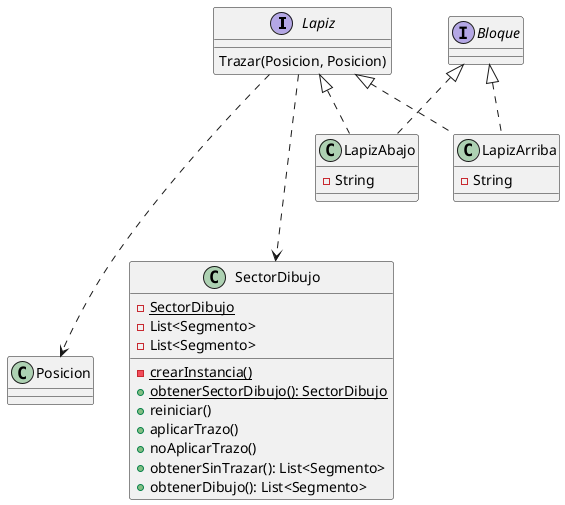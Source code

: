 @startuml

interface Lapiz{
    Trazar(Posicion, Posicion)
}
Lapiz ...> Posicion
Lapiz ...> SectorDibujo

class LapizAbajo implements Lapiz, Bloque{
    - String
}

class LapizArriba implements Lapiz, Bloque{
    - String
}

class SectorDibujo{
    - {static} SectorDibujo
    - List<Segmento>
    - List<Segmento>
    - {static} crearInstancia()
    + {static} obtenerSectorDibujo(): SectorDibujo
    + reiniciar()
    + aplicarTrazo()
    + noAplicarTrazo()
    + obtenerSinTrazar(): List<Segmento>
    + obtenerDibujo(): List<Segmento>
}
@enduml